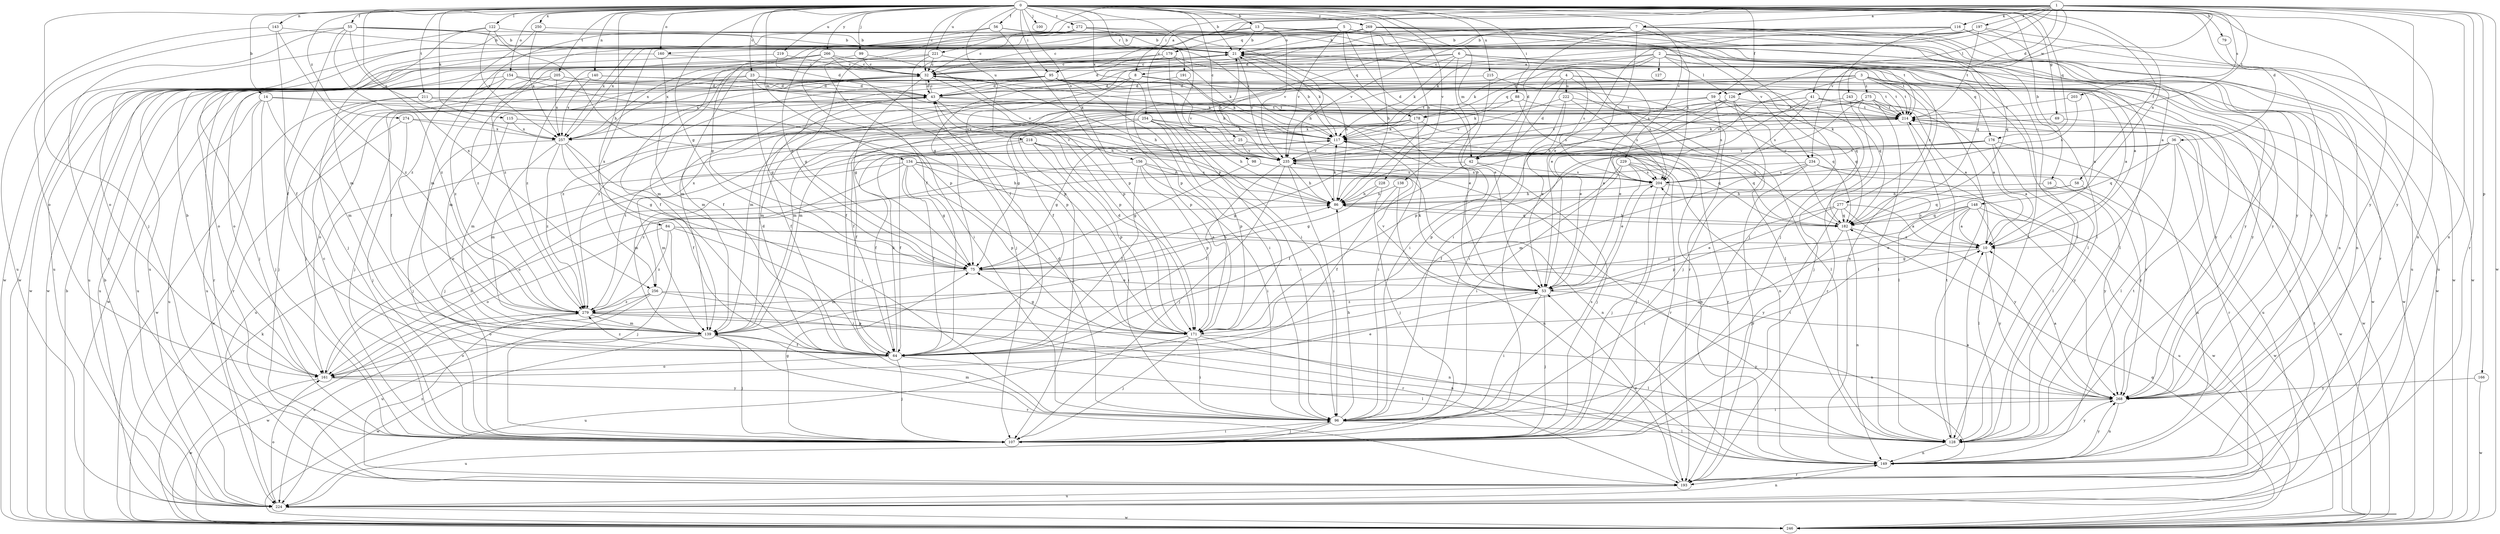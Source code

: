 strict digraph  {
0;
1;
2;
3;
4;
5;
6;
7;
8;
10;
13;
14;
16;
21;
23;
25;
32;
36;
41;
42;
43;
53;
55;
56;
58;
59;
64;
69;
75;
79;
84;
86;
88;
95;
96;
98;
99;
100;
107;
115;
116;
117;
122;
126;
127;
128;
134;
138;
139;
140;
143;
148;
149;
154;
156;
160;
161;
166;
171;
176;
178;
179;
182;
191;
193;
197;
203;
204;
205;
211;
214;
215;
218;
219;
221;
222;
224;
228;
229;
234;
235;
243;
246;
250;
254;
256;
257;
266;
268;
269;
272;
274;
275;
277;
279;
0 -> 13  [label=b];
0 -> 14  [label=b];
0 -> 16  [label=b];
0 -> 21  [label=b];
0 -> 23  [label=c];
0 -> 25  [label=c];
0 -> 32  [label=c];
0 -> 36  [label=d];
0 -> 55  [label=f];
0 -> 56  [label=f];
0 -> 58  [label=f];
0 -> 59  [label=f];
0 -> 69  [label=g];
0 -> 75  [label=g];
0 -> 79  [label=h];
0 -> 84  [label=h];
0 -> 86  [label=h];
0 -> 88  [label=i];
0 -> 95  [label=i];
0 -> 98  [label=j];
0 -> 99  [label=j];
0 -> 100  [label=j];
0 -> 107  [label=j];
0 -> 115  [label=k];
0 -> 122  [label=l];
0 -> 134  [label=m];
0 -> 138  [label=m];
0 -> 140  [label=n];
0 -> 143  [label=n];
0 -> 148  [label=n];
0 -> 149  [label=n];
0 -> 154  [label=o];
0 -> 156  [label=o];
0 -> 160  [label=o];
0 -> 176  [label=q];
0 -> 191  [label=r];
0 -> 205  [label=t];
0 -> 211  [label=t];
0 -> 215  [label=u];
0 -> 218  [label=u];
0 -> 219  [label=u];
0 -> 221  [label=u];
0 -> 228  [label=v];
0 -> 229  [label=v];
0 -> 250  [label=x];
0 -> 254  [label=x];
0 -> 256  [label=x];
0 -> 266  [label=y];
0 -> 268  [label=y];
0 -> 269  [label=z];
0 -> 272  [label=z];
0 -> 274  [label=z];
1 -> 7  [label=a];
1 -> 8  [label=a];
1 -> 41  [label=d];
1 -> 53  [label=e];
1 -> 64  [label=f];
1 -> 95  [label=i];
1 -> 116  [label=k];
1 -> 126  [label=l];
1 -> 149  [label=n];
1 -> 166  [label=p];
1 -> 171  [label=p];
1 -> 193  [label=r];
1 -> 197  [label=s];
1 -> 203  [label=s];
1 -> 214  [label=t];
1 -> 221  [label=u];
1 -> 234  [label=v];
1 -> 243  [label=w];
1 -> 246  [label=w];
1 -> 268  [label=y];
2 -> 8  [label=a];
2 -> 10  [label=a];
2 -> 96  [label=i];
2 -> 117  [label=k];
2 -> 126  [label=l];
2 -> 127  [label=l];
2 -> 128  [label=l];
2 -> 176  [label=q];
2 -> 178  [label=q];
3 -> 53  [label=e];
3 -> 128  [label=l];
3 -> 139  [label=m];
3 -> 214  [label=t];
3 -> 246  [label=w];
3 -> 256  [label=x];
3 -> 275  [label=z];
3 -> 277  [label=z];
3 -> 279  [label=z];
4 -> 42  [label=d];
4 -> 64  [label=f];
4 -> 178  [label=q];
4 -> 204  [label=s];
4 -> 214  [label=t];
4 -> 222  [label=u];
4 -> 268  [label=y];
5 -> 42  [label=d];
5 -> 128  [label=l];
5 -> 178  [label=q];
5 -> 179  [label=q];
5 -> 224  [label=u];
5 -> 234  [label=v];
5 -> 235  [label=v];
6 -> 32  [label=c];
6 -> 53  [label=e];
6 -> 117  [label=k];
6 -> 128  [label=l];
6 -> 139  [label=m];
6 -> 149  [label=n];
6 -> 246  [label=w];
6 -> 279  [label=z];
7 -> 32  [label=c];
7 -> 42  [label=d];
7 -> 53  [label=e];
7 -> 107  [label=j];
7 -> 149  [label=n];
7 -> 160  [label=o];
7 -> 171  [label=p];
7 -> 182  [label=q];
7 -> 224  [label=u];
7 -> 256  [label=x];
7 -> 257  [label=x];
7 -> 268  [label=y];
8 -> 10  [label=a];
8 -> 43  [label=d];
8 -> 53  [label=e];
8 -> 64  [label=f];
8 -> 171  [label=p];
10 -> 75  [label=g];
10 -> 204  [label=s];
10 -> 268  [label=y];
13 -> 21  [label=b];
13 -> 32  [label=c];
13 -> 128  [label=l];
13 -> 235  [label=v];
13 -> 246  [label=w];
13 -> 268  [label=y];
14 -> 107  [label=j];
14 -> 139  [label=m];
14 -> 193  [label=r];
14 -> 214  [label=t];
14 -> 224  [label=u];
14 -> 235  [label=v];
16 -> 86  [label=h];
16 -> 268  [label=y];
21 -> 32  [label=c];
21 -> 107  [label=j];
21 -> 117  [label=k];
21 -> 204  [label=s];
21 -> 214  [label=t];
21 -> 235  [label=v];
21 -> 268  [label=y];
23 -> 10  [label=a];
23 -> 43  [label=d];
23 -> 75  [label=g];
23 -> 117  [label=k];
23 -> 139  [label=m];
23 -> 161  [label=o];
25 -> 75  [label=g];
25 -> 193  [label=r];
25 -> 235  [label=v];
32 -> 43  [label=d];
32 -> 75  [label=g];
32 -> 86  [label=h];
32 -> 107  [label=j];
32 -> 117  [label=k];
32 -> 161  [label=o];
32 -> 171  [label=p];
32 -> 182  [label=q];
32 -> 224  [label=u];
32 -> 257  [label=x];
36 -> 128  [label=l];
36 -> 161  [label=o];
36 -> 182  [label=q];
36 -> 193  [label=r];
36 -> 235  [label=v];
36 -> 246  [label=w];
41 -> 10  [label=a];
41 -> 53  [label=e];
41 -> 139  [label=m];
41 -> 171  [label=p];
41 -> 193  [label=r];
41 -> 204  [label=s];
41 -> 214  [label=t];
42 -> 64  [label=f];
42 -> 75  [label=g];
42 -> 107  [label=j];
42 -> 204  [label=s];
43 -> 32  [label=c];
43 -> 64  [label=f];
43 -> 86  [label=h];
43 -> 107  [label=j];
43 -> 128  [label=l];
43 -> 161  [label=o];
43 -> 214  [label=t];
53 -> 21  [label=b];
53 -> 96  [label=i];
53 -> 107  [label=j];
53 -> 117  [label=k];
53 -> 149  [label=n];
53 -> 235  [label=v];
53 -> 279  [label=z];
55 -> 21  [label=b];
55 -> 64  [label=f];
55 -> 117  [label=k];
55 -> 161  [label=o];
55 -> 193  [label=r];
55 -> 214  [label=t];
55 -> 257  [label=x];
55 -> 279  [label=z];
56 -> 21  [label=b];
56 -> 75  [label=g];
56 -> 139  [label=m];
56 -> 171  [label=p];
56 -> 182  [label=q];
58 -> 86  [label=h];
58 -> 182  [label=q];
58 -> 246  [label=w];
59 -> 64  [label=f];
59 -> 182  [label=q];
59 -> 204  [label=s];
59 -> 214  [label=t];
59 -> 235  [label=v];
64 -> 10  [label=a];
64 -> 43  [label=d];
64 -> 107  [label=j];
64 -> 117  [label=k];
64 -> 128  [label=l];
64 -> 161  [label=o];
64 -> 279  [label=z];
69 -> 117  [label=k];
69 -> 246  [label=w];
75 -> 53  [label=e];
75 -> 86  [label=h];
75 -> 139  [label=m];
79 -> 268  [label=y];
84 -> 10  [label=a];
84 -> 96  [label=i];
84 -> 107  [label=j];
84 -> 161  [label=o];
84 -> 268  [label=y];
84 -> 279  [label=z];
86 -> 117  [label=k];
86 -> 182  [label=q];
88 -> 117  [label=k];
88 -> 139  [label=m];
88 -> 204  [label=s];
88 -> 214  [label=t];
95 -> 43  [label=d];
95 -> 96  [label=i];
95 -> 139  [label=m];
95 -> 214  [label=t];
95 -> 224  [label=u];
95 -> 235  [label=v];
95 -> 246  [label=w];
95 -> 279  [label=z];
96 -> 43  [label=d];
96 -> 86  [label=h];
96 -> 107  [label=j];
96 -> 128  [label=l];
96 -> 139  [label=m];
96 -> 204  [label=s];
96 -> 224  [label=u];
98 -> 75  [label=g];
98 -> 204  [label=s];
99 -> 32  [label=c];
99 -> 171  [label=p];
99 -> 246  [label=w];
107 -> 32  [label=c];
107 -> 75  [label=g];
107 -> 96  [label=i];
115 -> 139  [label=m];
115 -> 235  [label=v];
115 -> 257  [label=x];
116 -> 21  [label=b];
116 -> 64  [label=f];
116 -> 75  [label=g];
116 -> 107  [label=j];
116 -> 149  [label=n];
116 -> 246  [label=w];
117 -> 21  [label=b];
117 -> 149  [label=n];
117 -> 182  [label=q];
117 -> 235  [label=v];
122 -> 21  [label=b];
122 -> 139  [label=m];
122 -> 171  [label=p];
122 -> 246  [label=w];
122 -> 257  [label=x];
126 -> 53  [label=e];
126 -> 75  [label=g];
126 -> 107  [label=j];
126 -> 182  [label=q];
126 -> 214  [label=t];
126 -> 235  [label=v];
128 -> 10  [label=a];
128 -> 149  [label=n];
128 -> 214  [label=t];
128 -> 268  [label=y];
134 -> 64  [label=f];
134 -> 75  [label=g];
134 -> 86  [label=h];
134 -> 139  [label=m];
134 -> 149  [label=n];
134 -> 171  [label=p];
134 -> 204  [label=s];
134 -> 279  [label=z];
138 -> 64  [label=f];
138 -> 86  [label=h];
138 -> 149  [label=n];
139 -> 64  [label=f];
139 -> 107  [label=j];
139 -> 161  [label=o];
139 -> 193  [label=r];
139 -> 246  [label=w];
140 -> 43  [label=d];
140 -> 64  [label=f];
140 -> 257  [label=x];
140 -> 268  [label=y];
143 -> 21  [label=b];
143 -> 64  [label=f];
143 -> 224  [label=u];
143 -> 279  [label=z];
148 -> 10  [label=a];
148 -> 53  [label=e];
148 -> 96  [label=i];
148 -> 128  [label=l];
148 -> 182  [label=q];
148 -> 224  [label=u];
148 -> 279  [label=z];
149 -> 193  [label=r];
149 -> 214  [label=t];
149 -> 268  [label=y];
154 -> 43  [label=d];
154 -> 107  [label=j];
154 -> 128  [label=l];
154 -> 171  [label=p];
154 -> 224  [label=u];
154 -> 279  [label=z];
156 -> 64  [label=f];
156 -> 96  [label=i];
156 -> 128  [label=l];
156 -> 139  [label=m];
156 -> 171  [label=p];
156 -> 204  [label=s];
160 -> 32  [label=c];
160 -> 64  [label=f];
160 -> 224  [label=u];
161 -> 21  [label=b];
161 -> 53  [label=e];
161 -> 86  [label=h];
161 -> 246  [label=w];
161 -> 268  [label=y];
166 -> 246  [label=w];
166 -> 268  [label=y];
171 -> 43  [label=d];
171 -> 75  [label=g];
171 -> 96  [label=i];
171 -> 107  [label=j];
171 -> 128  [label=l];
171 -> 224  [label=u];
171 -> 268  [label=y];
176 -> 10  [label=a];
176 -> 64  [label=f];
176 -> 128  [label=l];
176 -> 171  [label=p];
176 -> 235  [label=v];
176 -> 268  [label=y];
178 -> 64  [label=f];
178 -> 96  [label=i];
178 -> 117  [label=k];
178 -> 193  [label=r];
178 -> 257  [label=x];
179 -> 32  [label=c];
179 -> 43  [label=d];
179 -> 86  [label=h];
179 -> 96  [label=i];
179 -> 117  [label=k];
179 -> 139  [label=m];
182 -> 10  [label=a];
182 -> 32  [label=c];
182 -> 86  [label=h];
182 -> 96  [label=i];
182 -> 149  [label=n];
191 -> 43  [label=d];
191 -> 117  [label=k];
193 -> 53  [label=e];
193 -> 224  [label=u];
193 -> 279  [label=z];
197 -> 21  [label=b];
197 -> 43  [label=d];
197 -> 117  [label=k];
197 -> 214  [label=t];
197 -> 224  [label=u];
197 -> 235  [label=v];
197 -> 246  [label=w];
203 -> 204  [label=s];
203 -> 214  [label=t];
204 -> 86  [label=h];
204 -> 107  [label=j];
204 -> 246  [label=w];
205 -> 43  [label=d];
205 -> 193  [label=r];
205 -> 235  [label=v];
205 -> 246  [label=w];
205 -> 257  [label=x];
211 -> 107  [label=j];
211 -> 117  [label=k];
211 -> 214  [label=t];
211 -> 246  [label=w];
214 -> 117  [label=k];
214 -> 128  [label=l];
214 -> 224  [label=u];
214 -> 257  [label=x];
215 -> 43  [label=d];
215 -> 96  [label=i];
215 -> 182  [label=q];
218 -> 64  [label=f];
218 -> 96  [label=i];
218 -> 107  [label=j];
218 -> 171  [label=p];
218 -> 182  [label=q];
218 -> 235  [label=v];
219 -> 32  [label=c];
219 -> 43  [label=d];
219 -> 246  [label=w];
221 -> 32  [label=c];
221 -> 75  [label=g];
221 -> 107  [label=j];
221 -> 193  [label=r];
221 -> 257  [label=x];
221 -> 268  [label=y];
222 -> 53  [label=e];
222 -> 96  [label=i];
222 -> 204  [label=s];
222 -> 214  [label=t];
222 -> 235  [label=v];
224 -> 21  [label=b];
224 -> 149  [label=n];
224 -> 161  [label=o];
224 -> 246  [label=w];
228 -> 75  [label=g];
228 -> 86  [label=h];
228 -> 107  [label=j];
229 -> 53  [label=e];
229 -> 64  [label=f];
229 -> 96  [label=i];
229 -> 107  [label=j];
229 -> 204  [label=s];
229 -> 268  [label=y];
234 -> 139  [label=m];
234 -> 149  [label=n];
234 -> 161  [label=o];
234 -> 193  [label=r];
234 -> 204  [label=s];
234 -> 268  [label=y];
235 -> 21  [label=b];
235 -> 64  [label=f];
235 -> 86  [label=h];
235 -> 96  [label=i];
235 -> 107  [label=j];
235 -> 204  [label=s];
243 -> 86  [label=h];
243 -> 107  [label=j];
243 -> 214  [label=t];
246 -> 21  [label=b];
246 -> 117  [label=k];
246 -> 182  [label=q];
246 -> 214  [label=t];
250 -> 21  [label=b];
250 -> 257  [label=x];
250 -> 279  [label=z];
254 -> 86  [label=h];
254 -> 96  [label=i];
254 -> 107  [label=j];
254 -> 117  [label=k];
254 -> 171  [label=p];
254 -> 182  [label=q];
254 -> 224  [label=u];
256 -> 149  [label=n];
256 -> 161  [label=o];
256 -> 193  [label=r];
256 -> 224  [label=u];
256 -> 279  [label=z];
257 -> 64  [label=f];
257 -> 75  [label=g];
257 -> 96  [label=i];
257 -> 107  [label=j];
257 -> 139  [label=m];
257 -> 214  [label=t];
257 -> 279  [label=z];
266 -> 32  [label=c];
266 -> 64  [label=f];
266 -> 96  [label=i];
266 -> 171  [label=p];
266 -> 204  [label=s];
266 -> 257  [label=x];
266 -> 279  [label=z];
268 -> 10  [label=a];
268 -> 96  [label=i];
268 -> 149  [label=n];
269 -> 10  [label=a];
269 -> 21  [label=b];
269 -> 86  [label=h];
269 -> 128  [label=l];
269 -> 193  [label=r];
269 -> 204  [label=s];
269 -> 224  [label=u];
269 -> 257  [label=x];
269 -> 279  [label=z];
272 -> 21  [label=b];
272 -> 32  [label=c];
272 -> 75  [label=g];
272 -> 86  [label=h];
272 -> 128  [label=l];
272 -> 161  [label=o];
274 -> 107  [label=j];
274 -> 149  [label=n];
274 -> 246  [label=w];
274 -> 257  [label=x];
275 -> 10  [label=a];
275 -> 107  [label=j];
275 -> 128  [label=l];
275 -> 139  [label=m];
275 -> 193  [label=r];
275 -> 214  [label=t];
275 -> 235  [label=v];
277 -> 10  [label=a];
277 -> 53  [label=e];
277 -> 107  [label=j];
277 -> 171  [label=p];
277 -> 182  [label=q];
277 -> 268  [label=y];
279 -> 139  [label=m];
279 -> 149  [label=n];
279 -> 171  [label=p];
279 -> 214  [label=t];
279 -> 224  [label=u];
279 -> 246  [label=w];
}
